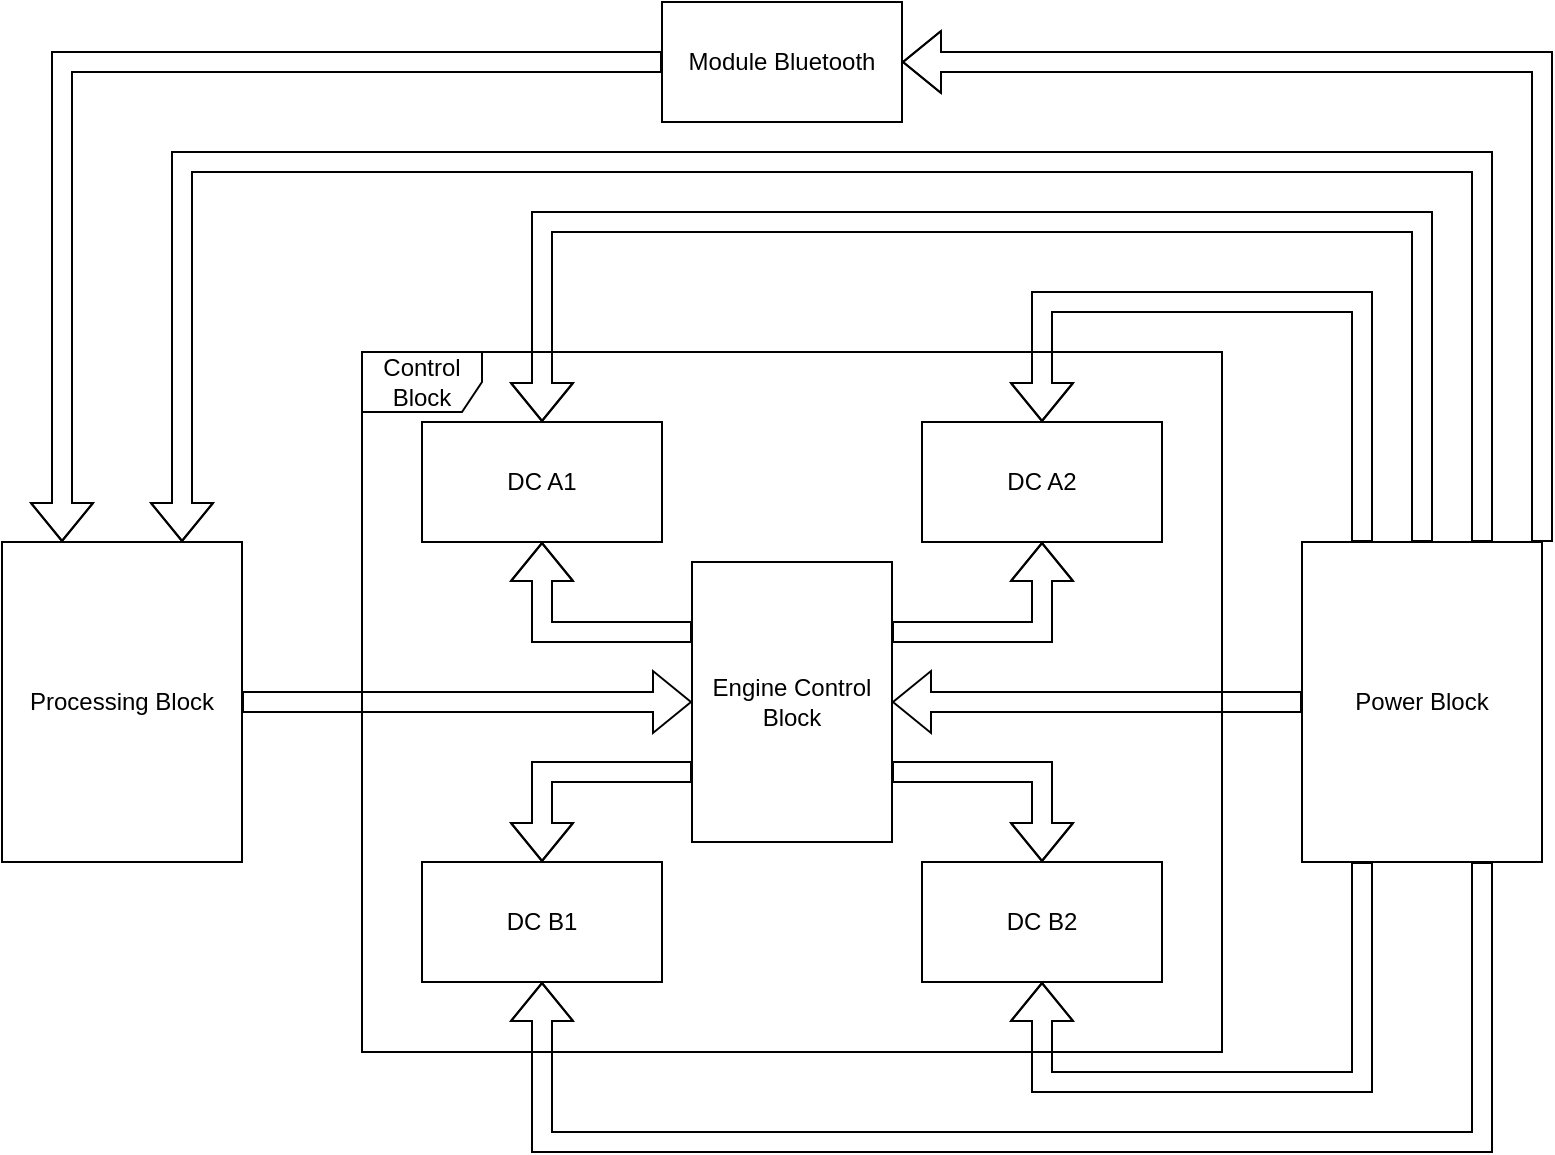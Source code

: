 <mxfile version="20.4.0" type="github">
  <diagram id="2tLhdhUAT0Zh8YpRueoi" name="Page-1">
    <mxGraphModel dx="834" dy="1089" grid="1" gridSize="10" guides="1" tooltips="1" connect="1" arrows="1" fold="1" page="1" pageScale="1" pageWidth="850" pageHeight="1100" math="0" shadow="0">
      <root>
        <mxCell id="0" />
        <mxCell id="1" parent="0" />
        <mxCell id="hENcCu__HgqjEUtgzuWw-1" value="Processing Block" style="rounded=0;whiteSpace=wrap;html=1;" vertex="1" parent="1">
          <mxGeometry x="60" y="300" width="120" height="160" as="geometry" />
        </mxCell>
        <mxCell id="hENcCu__HgqjEUtgzuWw-3" value="Control Block" style="shape=umlFrame;whiteSpace=wrap;html=1;" vertex="1" parent="1">
          <mxGeometry x="240" y="205" width="430" height="350" as="geometry" />
        </mxCell>
        <mxCell id="hENcCu__HgqjEUtgzuWw-4" value="Engine Control Block" style="rounded=0;whiteSpace=wrap;html=1;" vertex="1" parent="1">
          <mxGeometry x="405" y="310" width="100" height="140" as="geometry" />
        </mxCell>
        <mxCell id="hENcCu__HgqjEUtgzuWw-5" value="DC A1" style="rounded=0;whiteSpace=wrap;html=1;" vertex="1" parent="1">
          <mxGeometry x="270" y="240" width="120" height="60" as="geometry" />
        </mxCell>
        <mxCell id="hENcCu__HgqjEUtgzuWw-6" value="DC B1" style="rounded=0;whiteSpace=wrap;html=1;" vertex="1" parent="1">
          <mxGeometry x="270" y="460" width="120" height="60" as="geometry" />
        </mxCell>
        <mxCell id="hENcCu__HgqjEUtgzuWw-7" value="DC B2" style="rounded=0;whiteSpace=wrap;html=1;" vertex="1" parent="1">
          <mxGeometry x="520" y="460" width="120" height="60" as="geometry" />
        </mxCell>
        <mxCell id="hENcCu__HgqjEUtgzuWw-8" value="DC A2" style="rounded=0;whiteSpace=wrap;html=1;" vertex="1" parent="1">
          <mxGeometry x="520" y="240" width="120" height="60" as="geometry" />
        </mxCell>
        <mxCell id="hENcCu__HgqjEUtgzuWw-9" value="Module Bluetooth" style="rounded=0;whiteSpace=wrap;html=1;" vertex="1" parent="1">
          <mxGeometry x="390" y="30" width="120" height="60" as="geometry" />
        </mxCell>
        <mxCell id="hENcCu__HgqjEUtgzuWw-10" value="Power Block" style="rounded=0;whiteSpace=wrap;html=1;" vertex="1" parent="1">
          <mxGeometry x="710" y="300" width="120" height="160" as="geometry" />
        </mxCell>
        <mxCell id="hENcCu__HgqjEUtgzuWw-13" value="" style="shape=flexArrow;endArrow=classic;html=1;rounded=0;exitX=0;exitY=0.25;exitDx=0;exitDy=0;entryX=0.5;entryY=1;entryDx=0;entryDy=0;" edge="1" parent="1" source="hENcCu__HgqjEUtgzuWw-4" target="hENcCu__HgqjEUtgzuWw-5">
          <mxGeometry width="50" height="50" relative="1" as="geometry">
            <mxPoint x="340" y="440" as="sourcePoint" />
            <mxPoint x="390" y="390" as="targetPoint" />
            <Array as="points">
              <mxPoint x="330" y="345" />
            </Array>
          </mxGeometry>
        </mxCell>
        <mxCell id="hENcCu__HgqjEUtgzuWw-14" value="" style="shape=flexArrow;endArrow=classic;html=1;rounded=0;exitX=0;exitY=0.75;exitDx=0;exitDy=0;entryX=0.5;entryY=0;entryDx=0;entryDy=0;" edge="1" parent="1" source="hENcCu__HgqjEUtgzuWw-4" target="hENcCu__HgqjEUtgzuWw-6">
          <mxGeometry width="50" height="50" relative="1" as="geometry">
            <mxPoint x="340" y="440" as="sourcePoint" />
            <mxPoint x="390" y="390" as="targetPoint" />
            <Array as="points">
              <mxPoint x="330" y="415" />
            </Array>
          </mxGeometry>
        </mxCell>
        <mxCell id="hENcCu__HgqjEUtgzuWw-15" value="" style="shape=flexArrow;endArrow=classic;html=1;rounded=0;exitX=1;exitY=0.25;exitDx=0;exitDy=0;entryX=0.5;entryY=1;entryDx=0;entryDy=0;" edge="1" parent="1" source="hENcCu__HgqjEUtgzuWw-4" target="hENcCu__HgqjEUtgzuWw-8">
          <mxGeometry width="50" height="50" relative="1" as="geometry">
            <mxPoint x="340" y="440" as="sourcePoint" />
            <mxPoint x="390" y="390" as="targetPoint" />
            <Array as="points">
              <mxPoint x="580" y="345" />
            </Array>
          </mxGeometry>
        </mxCell>
        <mxCell id="hENcCu__HgqjEUtgzuWw-16" value="" style="shape=flexArrow;endArrow=classic;html=1;rounded=0;exitX=1;exitY=0.75;exitDx=0;exitDy=0;entryX=0.5;entryY=0;entryDx=0;entryDy=0;" edge="1" parent="1" source="hENcCu__HgqjEUtgzuWw-4" target="hENcCu__HgqjEUtgzuWw-7">
          <mxGeometry width="50" height="50" relative="1" as="geometry">
            <mxPoint x="340" y="440" as="sourcePoint" />
            <mxPoint x="390" y="390" as="targetPoint" />
            <Array as="points">
              <mxPoint x="580" y="415" />
            </Array>
          </mxGeometry>
        </mxCell>
        <mxCell id="hENcCu__HgqjEUtgzuWw-17" value="" style="shape=flexArrow;endArrow=classic;html=1;rounded=0;exitX=1;exitY=0.5;exitDx=0;exitDy=0;entryX=0;entryY=0.5;entryDx=0;entryDy=0;" edge="1" parent="1" source="hENcCu__HgqjEUtgzuWw-1" target="hENcCu__HgqjEUtgzuWw-4">
          <mxGeometry width="50" height="50" relative="1" as="geometry">
            <mxPoint x="390" y="420" as="sourcePoint" />
            <mxPoint x="440" y="370" as="targetPoint" />
          </mxGeometry>
        </mxCell>
        <mxCell id="hENcCu__HgqjEUtgzuWw-18" value="" style="shape=flexArrow;endArrow=classic;html=1;rounded=0;exitX=0;exitY=0.5;exitDx=0;exitDy=0;entryX=1;entryY=0.5;entryDx=0;entryDy=0;" edge="1" parent="1" source="hENcCu__HgqjEUtgzuWw-10" target="hENcCu__HgqjEUtgzuWw-4">
          <mxGeometry width="50" height="50" relative="1" as="geometry">
            <mxPoint x="390" y="420" as="sourcePoint" />
            <mxPoint x="440" y="370" as="targetPoint" />
          </mxGeometry>
        </mxCell>
        <mxCell id="hENcCu__HgqjEUtgzuWw-19" value="" style="shape=flexArrow;endArrow=classic;html=1;rounded=0;entryX=0.25;entryY=0;entryDx=0;entryDy=0;exitX=0;exitY=0.5;exitDx=0;exitDy=0;" edge="1" parent="1" source="hENcCu__HgqjEUtgzuWw-9" target="hENcCu__HgqjEUtgzuWw-1">
          <mxGeometry width="50" height="50" relative="1" as="geometry">
            <mxPoint x="390" y="420" as="sourcePoint" />
            <mxPoint x="440" y="370" as="targetPoint" />
            <Array as="points">
              <mxPoint x="90" y="60" />
            </Array>
          </mxGeometry>
        </mxCell>
        <mxCell id="hENcCu__HgqjEUtgzuWw-21" value="" style="shape=flexArrow;endArrow=classic;html=1;rounded=0;exitX=0.75;exitY=0;exitDx=0;exitDy=0;entryX=0.75;entryY=0;entryDx=0;entryDy=0;" edge="1" parent="1" source="hENcCu__HgqjEUtgzuWw-10" target="hENcCu__HgqjEUtgzuWw-1">
          <mxGeometry width="50" height="50" relative="1" as="geometry">
            <mxPoint x="390" y="420" as="sourcePoint" />
            <mxPoint x="440" y="370" as="targetPoint" />
            <Array as="points">
              <mxPoint x="800" y="110" />
              <mxPoint x="150" y="110" />
            </Array>
          </mxGeometry>
        </mxCell>
        <mxCell id="hENcCu__HgqjEUtgzuWw-22" value="" style="shape=flexArrow;endArrow=classic;html=1;rounded=0;exitX=1;exitY=0;exitDx=0;exitDy=0;entryX=1;entryY=0.5;entryDx=0;entryDy=0;" edge="1" parent="1" source="hENcCu__HgqjEUtgzuWw-10" target="hENcCu__HgqjEUtgzuWw-9">
          <mxGeometry width="50" height="50" relative="1" as="geometry">
            <mxPoint x="390" y="420" as="sourcePoint" />
            <mxPoint x="440" y="370" as="targetPoint" />
            <Array as="points">
              <mxPoint x="830" y="60" />
            </Array>
          </mxGeometry>
        </mxCell>
        <mxCell id="hENcCu__HgqjEUtgzuWw-23" value="" style="shape=flexArrow;endArrow=classic;html=1;rounded=0;exitX=0.25;exitY=1;exitDx=0;exitDy=0;entryX=0.5;entryY=1;entryDx=0;entryDy=0;" edge="1" parent="1" source="hENcCu__HgqjEUtgzuWw-10" target="hENcCu__HgqjEUtgzuWw-7">
          <mxGeometry width="50" height="50" relative="1" as="geometry">
            <mxPoint x="390" y="420" as="sourcePoint" />
            <mxPoint x="440" y="370" as="targetPoint" />
            <Array as="points">
              <mxPoint x="740" y="570" />
              <mxPoint x="580" y="570" />
            </Array>
          </mxGeometry>
        </mxCell>
        <mxCell id="hENcCu__HgqjEUtgzuWw-24" value="" style="shape=flexArrow;endArrow=classic;html=1;rounded=0;exitX=0.75;exitY=1;exitDx=0;exitDy=0;entryX=0.5;entryY=1;entryDx=0;entryDy=0;" edge="1" parent="1" source="hENcCu__HgqjEUtgzuWw-10" target="hENcCu__HgqjEUtgzuWw-6">
          <mxGeometry width="50" height="50" relative="1" as="geometry">
            <mxPoint x="390" y="420" as="sourcePoint" />
            <mxPoint x="440" y="370" as="targetPoint" />
            <Array as="points">
              <mxPoint x="800" y="600" />
              <mxPoint x="330" y="600" />
            </Array>
          </mxGeometry>
        </mxCell>
        <mxCell id="hENcCu__HgqjEUtgzuWw-25" value="" style="shape=flexArrow;endArrow=classic;html=1;rounded=0;exitX=0.5;exitY=0;exitDx=0;exitDy=0;entryX=0.5;entryY=0;entryDx=0;entryDy=0;" edge="1" parent="1" source="hENcCu__HgqjEUtgzuWw-10" target="hENcCu__HgqjEUtgzuWw-5">
          <mxGeometry width="50" height="50" relative="1" as="geometry">
            <mxPoint x="390" y="420" as="sourcePoint" />
            <mxPoint x="440" y="370" as="targetPoint" />
            <Array as="points">
              <mxPoint x="770" y="140" />
              <mxPoint x="330" y="140" />
            </Array>
          </mxGeometry>
        </mxCell>
        <mxCell id="hENcCu__HgqjEUtgzuWw-26" value="" style="shape=flexArrow;endArrow=classic;html=1;rounded=0;exitX=0.25;exitY=0;exitDx=0;exitDy=0;entryX=0.5;entryY=0;entryDx=0;entryDy=0;" edge="1" parent="1" source="hENcCu__HgqjEUtgzuWw-10" target="hENcCu__HgqjEUtgzuWw-8">
          <mxGeometry width="50" height="50" relative="1" as="geometry">
            <mxPoint x="390" y="420" as="sourcePoint" />
            <mxPoint x="440" y="370" as="targetPoint" />
            <Array as="points">
              <mxPoint x="740" y="180" />
              <mxPoint x="580" y="180" />
            </Array>
          </mxGeometry>
        </mxCell>
      </root>
    </mxGraphModel>
  </diagram>
</mxfile>
